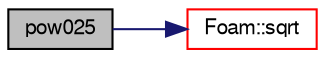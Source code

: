 digraph "pow025"
{
  bgcolor="transparent";
  edge [fontname="FreeSans",fontsize="10",labelfontname="FreeSans",labelfontsize="10"];
  node [fontname="FreeSans",fontsize="10",shape=record];
  rankdir="LR";
  Node3349 [label="pow025",height=0.2,width=0.4,color="black", fillcolor="grey75", style="filled", fontcolor="black"];
  Node3349 -> Node3350 [color="midnightblue",fontsize="10",style="solid",fontname="FreeSans"];
  Node3350 [label="Foam::sqrt",height=0.2,width=0.4,color="red",URL="$a21124.html#a8616bd62eebf2342a80222fecb1bda71"];
}
